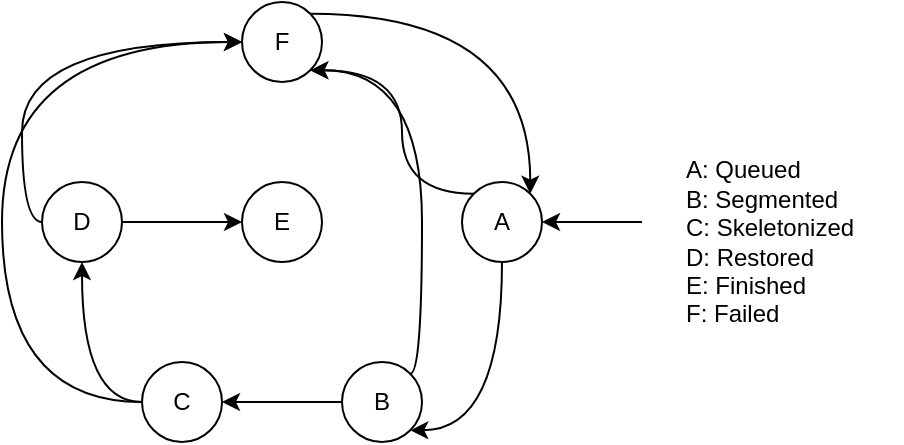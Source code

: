 <mxfile version="22.0.2" type="device">
  <diagram name="Página-1" id="mZXZW6XSm8q9uRBMEDO8">
    <mxGraphModel dx="1036" dy="606" grid="1" gridSize="10" guides="1" tooltips="1" connect="1" arrows="1" fold="1" page="1" pageScale="1" pageWidth="827" pageHeight="1169" math="0" shadow="0">
      <root>
        <mxCell id="0" />
        <mxCell id="1" parent="0" />
        <mxCell id="iWLaraLpnDd6tMQTU9as-20" value="A: Queued&lt;br&gt;B: Segmented&lt;br&gt;C: Skeletonized&lt;br&gt;D: Restored&lt;span style=&quot;white-space: pre;&quot;&gt;&#x9;&lt;/span&gt;&lt;br&gt;E: Finished&lt;br&gt;F: Failed" style="text;html=1;align=left;verticalAlign=middle;resizable=0;points=[];autosize=1;strokeColor=none;fillColor=none;" parent="1" vertex="1">
          <mxGeometry x="510" y="250" width="110" height="100" as="geometry" />
        </mxCell>
        <mxCell id="iWLaraLpnDd6tMQTU9as-39" style="edgeStyle=orthogonalEdgeStyle;rounded=0;orthogonalLoop=1;jettySize=auto;html=1;entryX=1;entryY=0.5;entryDx=0;entryDy=0;" parent="1" source="iWLaraLpnDd6tMQTU9as-31" target="iWLaraLpnDd6tMQTU9as-34" edge="1">
          <mxGeometry relative="1" as="geometry" />
        </mxCell>
        <mxCell id="PzPOq25JC9K3W87HpZZO-1" style="edgeStyle=orthogonalEdgeStyle;orthogonalLoop=1;jettySize=auto;html=1;exitX=1;exitY=0;exitDx=0;exitDy=0;entryX=1;entryY=1;entryDx=0;entryDy=0;curved=1;" parent="1" source="iWLaraLpnDd6tMQTU9as-31" target="iWLaraLpnDd6tMQTU9as-32" edge="1">
          <mxGeometry relative="1" as="geometry">
            <Array as="points">
              <mxPoint x="380" y="366" />
              <mxPoint x="380" y="214" />
            </Array>
          </mxGeometry>
        </mxCell>
        <mxCell id="iWLaraLpnDd6tMQTU9as-31" value="B" style="ellipse;whiteSpace=wrap;html=1;aspect=fixed;" parent="1" vertex="1">
          <mxGeometry x="340" y="360" width="40" height="40" as="geometry" />
        </mxCell>
        <mxCell id="PzPOq25JC9K3W87HpZZO-3" style="edgeStyle=orthogonalEdgeStyle;orthogonalLoop=1;jettySize=auto;html=1;exitX=1;exitY=0;exitDx=0;exitDy=0;entryX=1;entryY=0;entryDx=0;entryDy=0;curved=1;" parent="1" source="iWLaraLpnDd6tMQTU9as-32" target="iWLaraLpnDd6tMQTU9as-36" edge="1">
          <mxGeometry relative="1" as="geometry" />
        </mxCell>
        <mxCell id="iWLaraLpnDd6tMQTU9as-32" value="F" style="ellipse;whiteSpace=wrap;html=1;aspect=fixed;" parent="1" vertex="1">
          <mxGeometry x="290" y="180" width="40" height="40" as="geometry" />
        </mxCell>
        <mxCell id="iWLaraLpnDd6tMQTU9as-40" style="edgeStyle=orthogonalEdgeStyle;orthogonalLoop=1;jettySize=auto;html=1;entryX=0.5;entryY=1;entryDx=0;entryDy=0;curved=1;" parent="1" source="iWLaraLpnDd6tMQTU9as-34" target="iWLaraLpnDd6tMQTU9as-37" edge="1">
          <mxGeometry relative="1" as="geometry" />
        </mxCell>
        <mxCell id="iWLaraLpnDd6tMQTU9as-43" style="edgeStyle=orthogonalEdgeStyle;orthogonalLoop=1;jettySize=auto;html=1;curved=1;" parent="1" source="iWLaraLpnDd6tMQTU9as-34" edge="1">
          <mxGeometry relative="1" as="geometry">
            <mxPoint x="290" y="200" as="targetPoint" />
            <Array as="points">
              <mxPoint x="170" y="380" />
              <mxPoint x="170" y="200" />
            </Array>
          </mxGeometry>
        </mxCell>
        <mxCell id="iWLaraLpnDd6tMQTU9as-34" value="C" style="ellipse;whiteSpace=wrap;html=1;aspect=fixed;" parent="1" vertex="1">
          <mxGeometry x="240" y="360" width="40" height="40" as="geometry" />
        </mxCell>
        <mxCell id="iWLaraLpnDd6tMQTU9as-35" value="E" style="ellipse;whiteSpace=wrap;html=1;aspect=fixed;" parent="1" vertex="1">
          <mxGeometry x="290" y="270" width="40" height="40" as="geometry" />
        </mxCell>
        <mxCell id="iWLaraLpnDd6tMQTU9as-48" style="edgeStyle=orthogonalEdgeStyle;orthogonalLoop=1;jettySize=auto;html=1;entryX=1;entryY=1;entryDx=0;entryDy=0;curved=1;" parent="1" source="iWLaraLpnDd6tMQTU9as-36" target="iWLaraLpnDd6tMQTU9as-31" edge="1">
          <mxGeometry relative="1" as="geometry">
            <Array as="points">
              <mxPoint x="420" y="394" />
            </Array>
          </mxGeometry>
        </mxCell>
        <mxCell id="PzPOq25JC9K3W87HpZZO-2" style="edgeStyle=orthogonalEdgeStyle;orthogonalLoop=1;jettySize=auto;html=1;exitX=0;exitY=0;exitDx=0;exitDy=0;entryX=1;entryY=1;entryDx=0;entryDy=0;curved=1;" parent="1" source="iWLaraLpnDd6tMQTU9as-36" target="iWLaraLpnDd6tMQTU9as-32" edge="1">
          <mxGeometry relative="1" as="geometry">
            <mxPoint x="411.758" y="275.858" as="sourcePoint" />
            <mxPoint x="330.042" y="214.142" as="targetPoint" />
            <Array as="points">
              <mxPoint x="370" y="276" />
              <mxPoint x="370" y="214" />
            </Array>
          </mxGeometry>
        </mxCell>
        <mxCell id="iWLaraLpnDd6tMQTU9as-36" value="A" style="ellipse;whiteSpace=wrap;html=1;aspect=fixed;" parent="1" vertex="1">
          <mxGeometry x="400" y="270" width="40" height="40" as="geometry" />
        </mxCell>
        <mxCell id="iWLaraLpnDd6tMQTU9as-41" style="edgeStyle=orthogonalEdgeStyle;rounded=0;orthogonalLoop=1;jettySize=auto;html=1;exitX=1;exitY=0.5;exitDx=0;exitDy=0;entryX=0;entryY=0.5;entryDx=0;entryDy=0;" parent="1" source="iWLaraLpnDd6tMQTU9as-37" target="iWLaraLpnDd6tMQTU9as-35" edge="1">
          <mxGeometry relative="1" as="geometry" />
        </mxCell>
        <mxCell id="iWLaraLpnDd6tMQTU9as-42" style="edgeStyle=orthogonalEdgeStyle;orthogonalLoop=1;jettySize=auto;html=1;entryX=0;entryY=0.5;entryDx=0;entryDy=0;curved=1;" parent="1" source="iWLaraLpnDd6tMQTU9as-37" target="iWLaraLpnDd6tMQTU9as-32" edge="1">
          <mxGeometry relative="1" as="geometry">
            <Array as="points">
              <mxPoint x="180" y="290" />
              <mxPoint x="180" y="200" />
            </Array>
          </mxGeometry>
        </mxCell>
        <mxCell id="iWLaraLpnDd6tMQTU9as-37" value="D" style="ellipse;whiteSpace=wrap;html=1;aspect=fixed;" parent="1" vertex="1">
          <mxGeometry x="190" y="270" width="40" height="40" as="geometry" />
        </mxCell>
        <mxCell id="iWLaraLpnDd6tMQTU9as-49" value="" style="endArrow=classic;html=1;rounded=0;entryX=1;entryY=0.5;entryDx=0;entryDy=0;" parent="1" target="iWLaraLpnDd6tMQTU9as-36" edge="1">
          <mxGeometry width="50" height="50" relative="1" as="geometry">
            <mxPoint x="490" y="290" as="sourcePoint" />
            <mxPoint x="320" y="300" as="targetPoint" />
          </mxGeometry>
        </mxCell>
      </root>
    </mxGraphModel>
  </diagram>
</mxfile>
